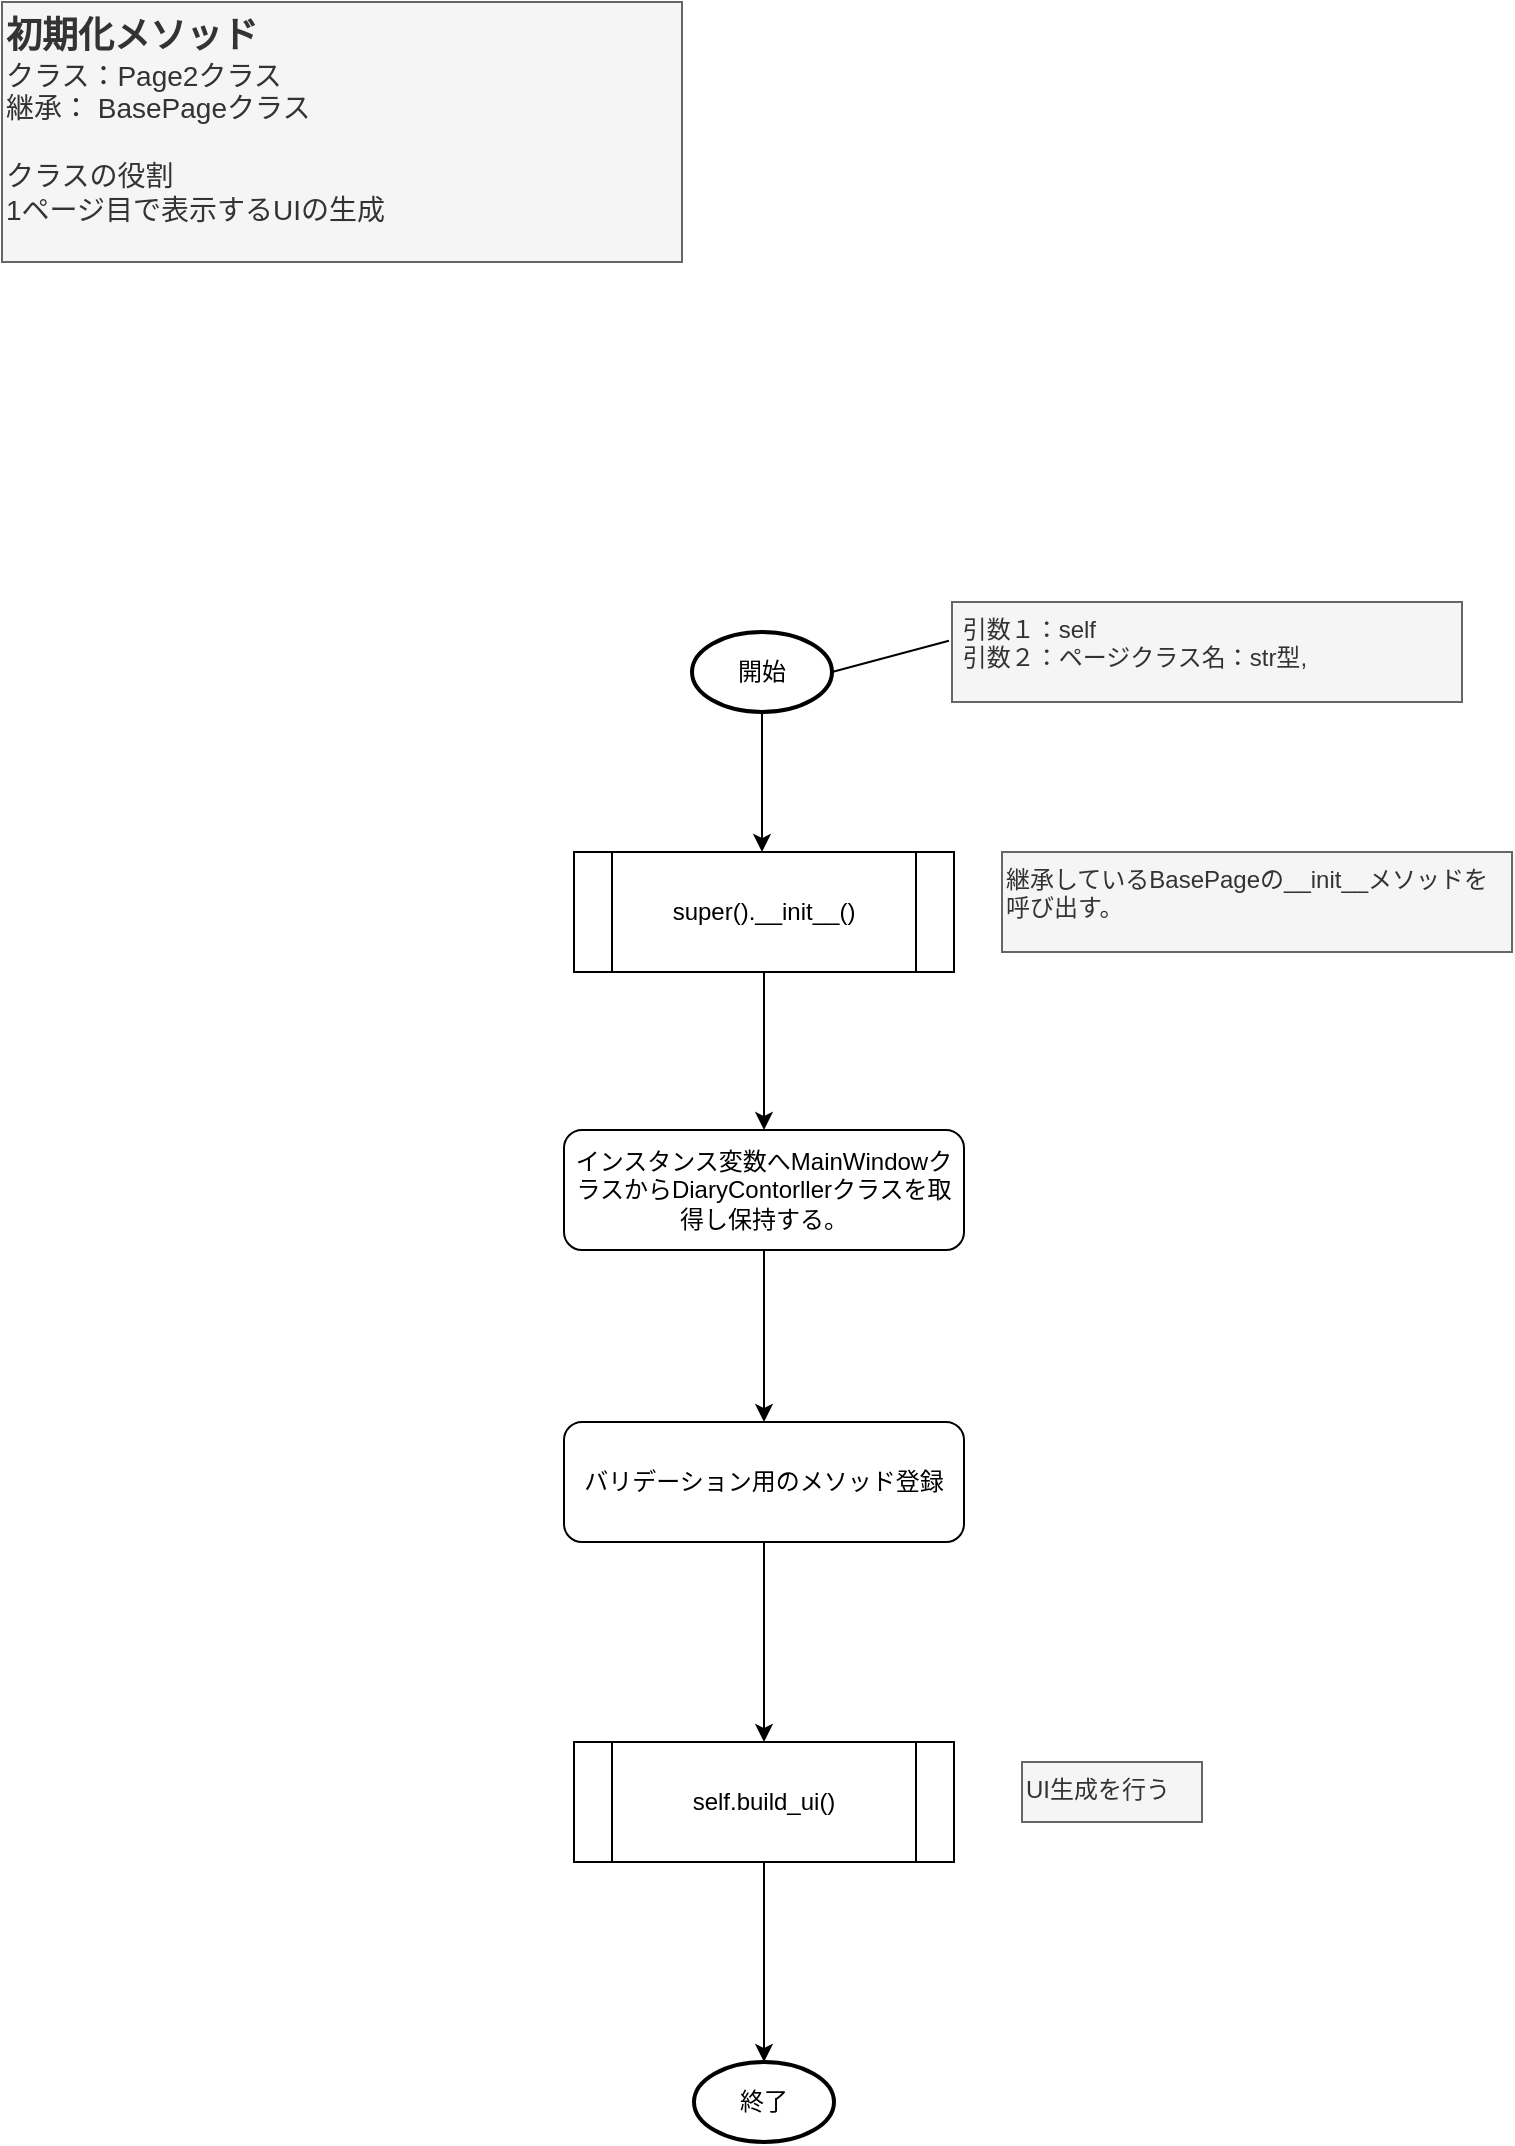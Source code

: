 <mxfile version="24.2.5" type="device">
  <diagram name="__init__(Page2クラス)" id="omSv7Sv8EoOtUFTj1NcW">
    <mxGraphModel dx="1036" dy="606" grid="1" gridSize="10" guides="1" tooltips="1" connect="1" arrows="1" fold="1" page="1" pageScale="1" pageWidth="827" pageHeight="1169" math="0" shadow="0">
      <root>
        <mxCell id="kaRPuFgoBADmv8wWlslY-0" />
        <mxCell id="kaRPuFgoBADmv8wWlslY-1" parent="kaRPuFgoBADmv8wWlslY-0" />
        <mxCell id="kaRPuFgoBADmv8wWlslY-2" value="" style="edgeStyle=orthogonalEdgeStyle;rounded=0;orthogonalLoop=1;jettySize=auto;html=1;" parent="kaRPuFgoBADmv8wWlslY-1" source="kaRPuFgoBADmv8wWlslY-3" edge="1">
          <mxGeometry relative="1" as="geometry">
            <mxPoint x="400" y="455" as="targetPoint" />
          </mxGeometry>
        </mxCell>
        <mxCell id="kaRPuFgoBADmv8wWlslY-3" value="開始" style="strokeWidth=2;html=1;shape=mxgraph.flowchart.start_1;whiteSpace=wrap;" parent="kaRPuFgoBADmv8wWlslY-1" vertex="1">
          <mxGeometry x="365" y="345" width="70" height="40" as="geometry" />
        </mxCell>
        <mxCell id="kaRPuFgoBADmv8wWlslY-4" value="&lt;b style=&quot;&quot;&gt;&lt;font style=&quot;&quot;&gt;&lt;font style=&quot;font-size: 18px;&quot;&gt;初期化メソッド&lt;/font&gt;&lt;/font&gt;&lt;/b&gt;&lt;div&gt;&lt;font style=&quot;font-size: 14px;&quot;&gt;クラス：Page2&lt;/font&gt;&lt;span style=&quot;font-size: 14px; background-color: initial;&quot;&gt;クラス&lt;/span&gt;&lt;/div&gt;&lt;div&gt;&lt;div style=&quot;font-size: 14px;&quot;&gt;&lt;font style=&quot;font-size: 14px;&quot;&gt;継承： BasePageクラス&lt;/font&gt;&lt;/div&gt;&lt;/div&gt;&lt;div style=&quot;font-size: 14px;&quot;&gt;&lt;font style=&quot;font-size: 14px;&quot;&gt;&lt;br&gt;&lt;/font&gt;&lt;/div&gt;&lt;div style=&quot;font-size: 14px;&quot;&gt;&lt;font style=&quot;font-size: 14px;&quot;&gt;クラスの役割&lt;/font&gt;&lt;/div&gt;&lt;div style=&quot;font-size: 14px;&quot;&gt;1ページ目で表示するUIの生成&lt;/div&gt;&lt;div style=&quot;font-size: 14px;&quot;&gt;&lt;br&gt;&lt;/div&gt;" style="text;html=1;align=left;verticalAlign=top;whiteSpace=wrap;rounded=0;fillColor=#f5f5f5;fontColor=#333333;strokeColor=#666666;" parent="kaRPuFgoBADmv8wWlslY-1" vertex="1">
          <mxGeometry x="20" y="30" width="340" height="130" as="geometry" />
        </mxCell>
        <mxCell id="kaRPuFgoBADmv8wWlslY-5" style="rounded=0;orthogonalLoop=1;jettySize=auto;html=1;entryX=1;entryY=0.5;entryDx=0;entryDy=0;exitX=-0.006;exitY=0.387;exitDx=0;exitDy=0;exitPerimeter=0;endArrow=none;endFill=0;entryPerimeter=0;" parent="kaRPuFgoBADmv8wWlslY-1" source="kaRPuFgoBADmv8wWlslY-6" target="kaRPuFgoBADmv8wWlslY-3" edge="1">
          <mxGeometry relative="1" as="geometry">
            <mxPoint x="435" y="325" as="targetPoint" />
          </mxGeometry>
        </mxCell>
        <mxCell id="kaRPuFgoBADmv8wWlslY-6" value="&amp;nbsp;引数１：self&lt;div&gt;&amp;nbsp;引数２：ページクラス名：str型&lt;span style=&quot;background-color: initial;&quot;&gt;,&lt;/span&gt;&lt;/div&gt;" style="text;html=1;align=left;verticalAlign=top;whiteSpace=wrap;rounded=0;fillColor=#f5f5f5;fontColor=#333333;strokeColor=#666666;" parent="kaRPuFgoBADmv8wWlslY-1" vertex="1">
          <mxGeometry x="495" y="330" width="255" height="50" as="geometry" />
        </mxCell>
        <mxCell id="kaRPuFgoBADmv8wWlslY-8" value="" style="edgeStyle=orthogonalEdgeStyle;rounded=0;orthogonalLoop=1;jettySize=auto;html=1;" parent="kaRPuFgoBADmv8wWlslY-1" source="kaRPuFgoBADmv8wWlslY-9" edge="1">
          <mxGeometry relative="1" as="geometry">
            <mxPoint x="401" y="740" as="targetPoint" />
          </mxGeometry>
        </mxCell>
        <mxCell id="kaRPuFgoBADmv8wWlslY-9" value="インスタンス変数へMainWindowクラスからDiaryContorllerクラスを取得し保持する。" style="rounded=1;whiteSpace=wrap;html=1;" parent="kaRPuFgoBADmv8wWlslY-1" vertex="1">
          <mxGeometry x="301" y="594" width="200" height="60" as="geometry" />
        </mxCell>
        <mxCell id="kaRPuFgoBADmv8wWlslY-10" value="" style="edgeStyle=orthogonalEdgeStyle;rounded=0;orthogonalLoop=1;jettySize=auto;html=1;" parent="kaRPuFgoBADmv8wWlslY-1" source="kaRPuFgoBADmv8wWlslY-11" target="kaRPuFgoBADmv8wWlslY-9" edge="1">
          <mxGeometry relative="1" as="geometry" />
        </mxCell>
        <mxCell id="kaRPuFgoBADmv8wWlslY-11" value="super().__init__()" style="shape=process;whiteSpace=wrap;html=1;backgroundOutline=1;" parent="kaRPuFgoBADmv8wWlslY-1" vertex="1">
          <mxGeometry x="306" y="455" width="190" height="60" as="geometry" />
        </mxCell>
        <mxCell id="kaRPuFgoBADmv8wWlslY-12" value="継承しているBasePageの__init__メソッドを呼び出す。" style="text;html=1;align=left;verticalAlign=top;whiteSpace=wrap;rounded=0;fillColor=#f5f5f5;fontColor=#333333;strokeColor=#666666;" parent="kaRPuFgoBADmv8wWlslY-1" vertex="1">
          <mxGeometry x="520" y="455" width="255" height="50" as="geometry" />
        </mxCell>
        <mxCell id="Qg4nJBG-YCibI039UJXN-0" value="終了" style="strokeWidth=2;html=1;shape=mxgraph.flowchart.start_1;whiteSpace=wrap;" parent="kaRPuFgoBADmv8wWlslY-1" vertex="1">
          <mxGeometry x="366" y="1060" width="70" height="40" as="geometry" />
        </mxCell>
        <mxCell id="Qg4nJBG-YCibI039UJXN-1" value="" style="edgeStyle=orthogonalEdgeStyle;rounded=0;orthogonalLoop=1;jettySize=auto;html=1;" parent="kaRPuFgoBADmv8wWlslY-1" source="Qg4nJBG-YCibI039UJXN-2" target="Qg4nJBG-YCibI039UJXN-0" edge="1">
          <mxGeometry relative="1" as="geometry" />
        </mxCell>
        <mxCell id="Qg4nJBG-YCibI039UJXN-2" value="self.build_ui()" style="shape=process;whiteSpace=wrap;html=1;backgroundOutline=1;" parent="kaRPuFgoBADmv8wWlslY-1" vertex="1">
          <mxGeometry x="306" y="900" width="190" height="60" as="geometry" />
        </mxCell>
        <mxCell id="Qg4nJBG-YCibI039UJXN-3" value="UI生成を行う" style="text;html=1;align=left;verticalAlign=top;whiteSpace=wrap;rounded=0;fillColor=#f5f5f5;fontColor=#333333;strokeColor=#666666;" parent="kaRPuFgoBADmv8wWlslY-1" vertex="1">
          <mxGeometry x="530" y="910" width="90" height="30" as="geometry" />
        </mxCell>
        <mxCell id="Qg4nJBG-YCibI039UJXN-5" value="" style="edgeStyle=orthogonalEdgeStyle;rounded=0;orthogonalLoop=1;jettySize=auto;html=1;" parent="kaRPuFgoBADmv8wWlslY-1" source="Qg4nJBG-YCibI039UJXN-4" target="Qg4nJBG-YCibI039UJXN-2" edge="1">
          <mxGeometry relative="1" as="geometry" />
        </mxCell>
        <mxCell id="Qg4nJBG-YCibI039UJXN-4" value="バリデーション用のメソッド登録" style="rounded=1;whiteSpace=wrap;html=1;" parent="kaRPuFgoBADmv8wWlslY-1" vertex="1">
          <mxGeometry x="301" y="740" width="200" height="60" as="geometry" />
        </mxCell>
      </root>
    </mxGraphModel>
  </diagram>
</mxfile>
